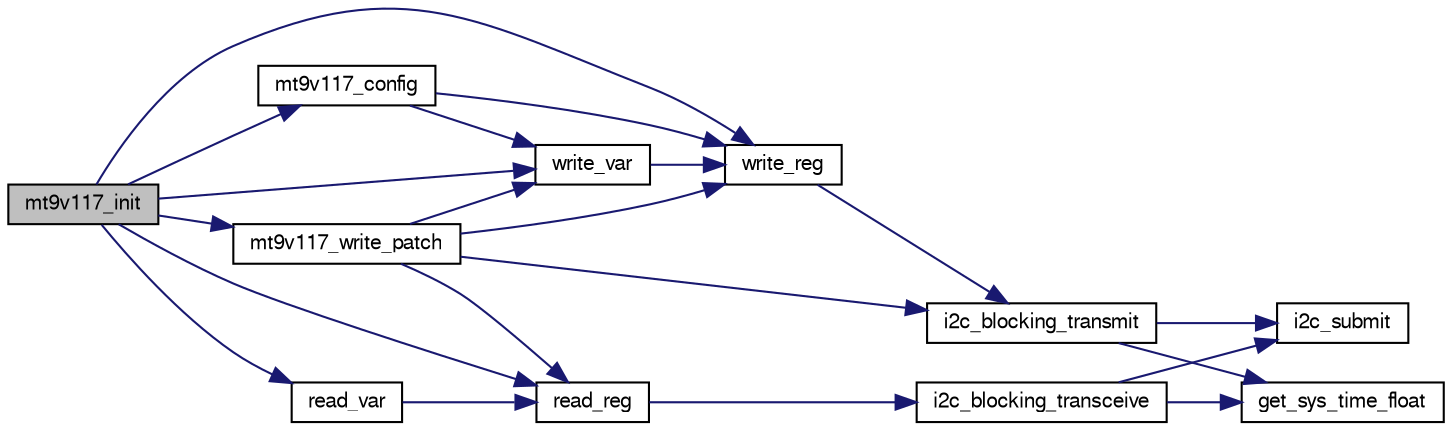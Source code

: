 digraph "mt9v117_init"
{
  edge [fontname="FreeSans",fontsize="10",labelfontname="FreeSans",labelfontsize="10"];
  node [fontname="FreeSans",fontsize="10",shape=record];
  rankdir="LR";
  Node1 [label="mt9v117_init",height=0.2,width=0.4,color="black", fillcolor="grey75", style="filled", fontcolor="black"];
  Node1 -> Node2 [color="midnightblue",fontsize="10",style="solid",fontname="FreeSans"];
  Node2 [label="mt9v117_config",height=0.2,width=0.4,color="black", fillcolor="white", style="filled",URL="$mt9v117_8c.html#ab5e11208a0a26679e535aaef6e6043ad"];
  Node2 -> Node3 [color="midnightblue",fontsize="10",style="solid",fontname="FreeSans"];
  Node3 [label="write_reg",height=0.2,width=0.4,color="black", fillcolor="white", style="filled",URL="$mt9v117_8c.html#a930a08d54ce09662cbac826ff7a052bf",tooltip="Write multiple bytes to a single register. "];
  Node3 -> Node4 [color="midnightblue",fontsize="10",style="solid",fontname="FreeSans"];
  Node4 [label="i2c_blocking_transmit",height=0.2,width=0.4,color="black", fillcolor="white", style="filled",URL="$group__i2c.html#gad729c07f3a162f0463cbe381f4b538d3",tooltip="Submit a write only transaction and wait for it to complete. "];
  Node4 -> Node5 [color="midnightblue",fontsize="10",style="solid",fontname="FreeSans"];
  Node5 [label="i2c_submit",height=0.2,width=0.4,color="black", fillcolor="white", style="filled",URL="$group__i2c.html#ga4eed48e542a9c71b93372f5a38d7e367",tooltip="Submit a I2C transaction. "];
  Node4 -> Node6 [color="midnightblue",fontsize="10",style="solid",fontname="FreeSans"];
  Node6 [label="get_sys_time_float",height=0.2,width=0.4,color="black", fillcolor="white", style="filled",URL="$sys__time_8h.html#af486c2fb33d8d33645256a9970eb056e",tooltip="Get the time in seconds since startup. "];
  Node2 -> Node7 [color="midnightblue",fontsize="10",style="solid",fontname="FreeSans"];
  Node7 [label="write_var",height=0.2,width=0.4,color="black", fillcolor="white", style="filled",URL="$mt9v117_8c.html#acd33743f2f52bd5711b8c978e7cf3df2"];
  Node7 -> Node3 [color="midnightblue",fontsize="10",style="solid",fontname="FreeSans"];
  Node1 -> Node8 [color="midnightblue",fontsize="10",style="solid",fontname="FreeSans"];
  Node8 [label="mt9v117_write_patch",height=0.2,width=0.4,color="black", fillcolor="white", style="filled",URL="$mt9v117_8c.html#aef8703a6aee9810c99eaa79ca4adad8a"];
  Node8 -> Node3 [color="midnightblue",fontsize="10",style="solid",fontname="FreeSans"];
  Node8 -> Node7 [color="midnightblue",fontsize="10",style="solid",fontname="FreeSans"];
  Node8 -> Node4 [color="midnightblue",fontsize="10",style="solid",fontname="FreeSans"];
  Node8 -> Node9 [color="midnightblue",fontsize="10",style="solid",fontname="FreeSans"];
  Node9 [label="read_reg",height=0.2,width=0.4,color="black", fillcolor="white", style="filled",URL="$mt9v117_8c.html#aa371a374d0c17594e7eed5c751c2df08",tooltip="Read multiple bytes from a register. "];
  Node9 -> Node10 [color="midnightblue",fontsize="10",style="solid",fontname="FreeSans"];
  Node10 [label="i2c_blocking_transceive",height=0.2,width=0.4,color="black", fillcolor="white", style="filled",URL="$group__i2c.html#ga0666a38e1bb2dc7a6b796a404e27fef4",tooltip="Submit a write/read transaction and wait for it to complete. "];
  Node10 -> Node5 [color="midnightblue",fontsize="10",style="solid",fontname="FreeSans"];
  Node10 -> Node6 [color="midnightblue",fontsize="10",style="solid",fontname="FreeSans"];
  Node1 -> Node9 [color="midnightblue",fontsize="10",style="solid",fontname="FreeSans"];
  Node1 -> Node11 [color="midnightblue",fontsize="10",style="solid",fontname="FreeSans"];
  Node11 [label="read_var",height=0.2,width=0.4,color="black", fillcolor="white", style="filled",URL="$mt9v117_8c.html#affb04605c4916694762cf7744dd5e744"];
  Node11 -> Node9 [color="midnightblue",fontsize="10",style="solid",fontname="FreeSans"];
  Node1 -> Node3 [color="midnightblue",fontsize="10",style="solid",fontname="FreeSans"];
  Node1 -> Node7 [color="midnightblue",fontsize="10",style="solid",fontname="FreeSans"];
}
